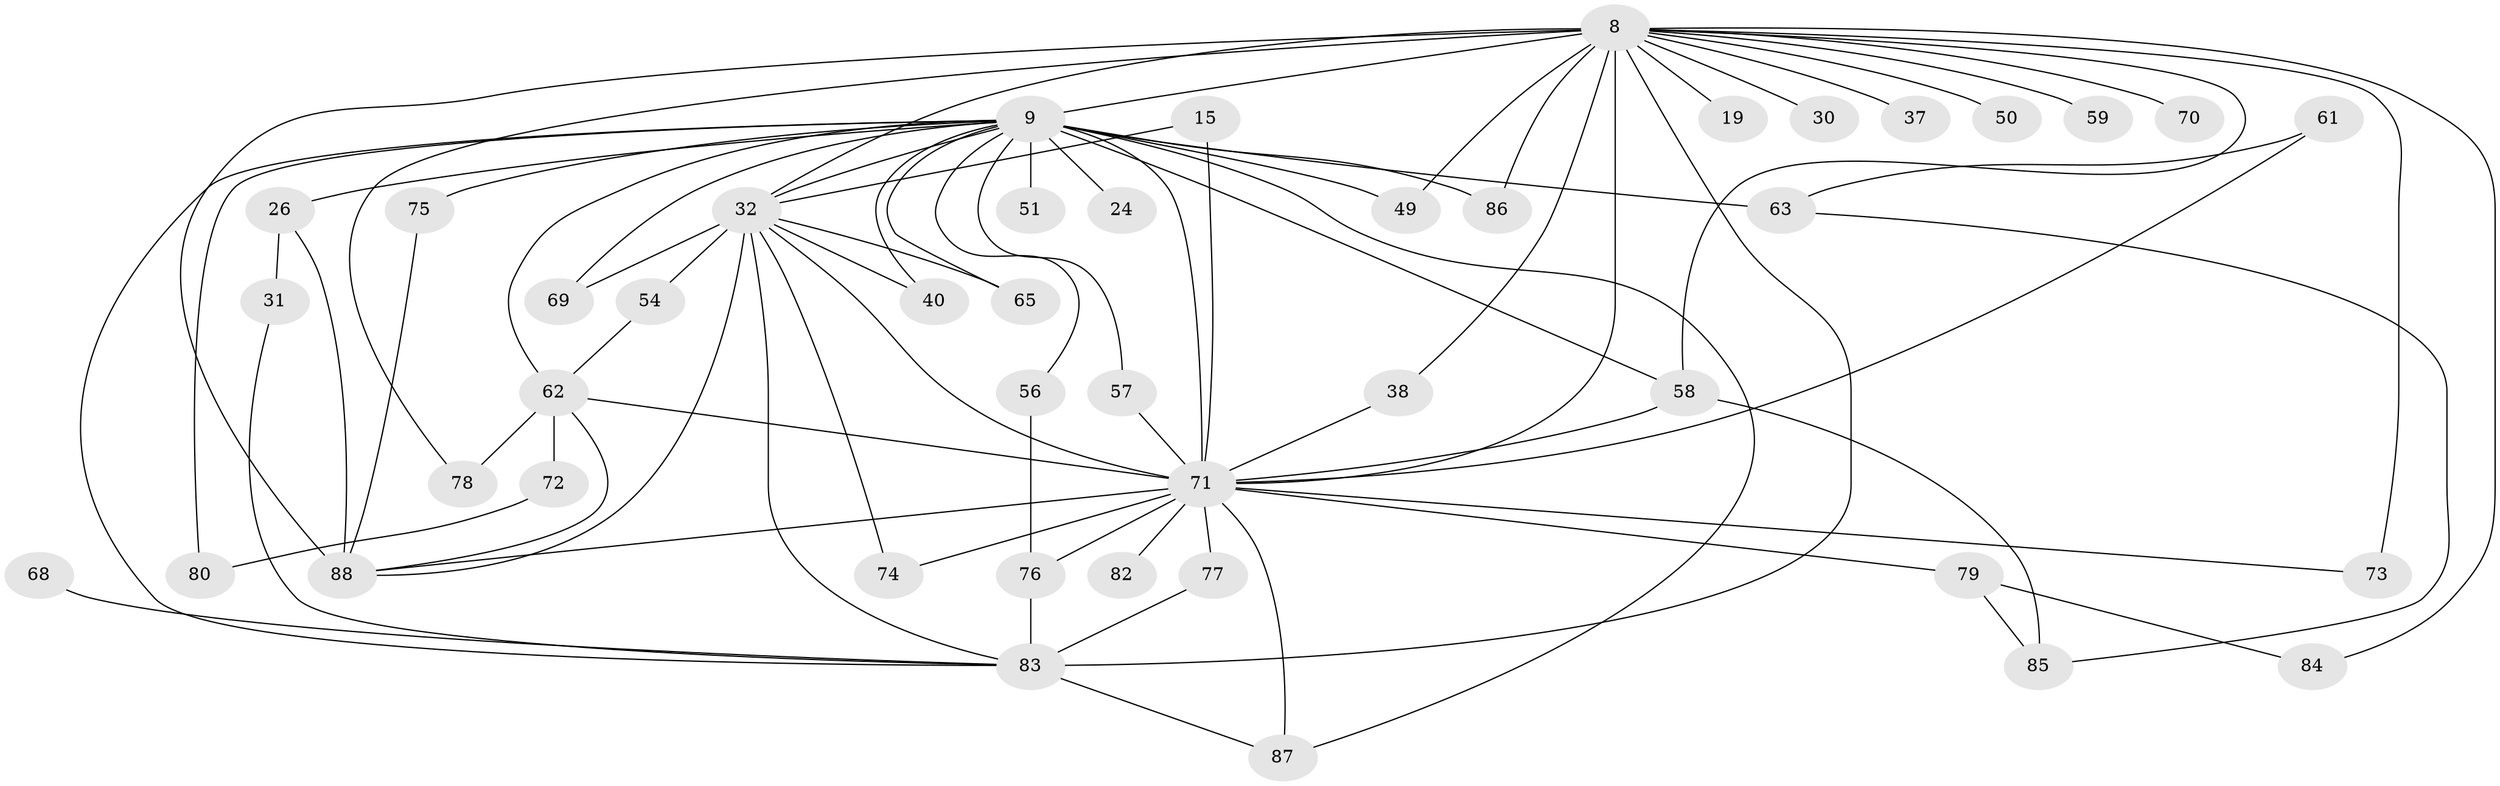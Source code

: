 // original degree distribution, {20: 0.022727272727272728, 14: 0.022727272727272728, 18: 0.011363636363636364, 15: 0.011363636363636364, 21: 0.011363636363636364, 24: 0.011363636363636364, 22: 0.022727272727272728, 4: 0.07954545454545454, 2: 0.5909090909090909, 3: 0.125, 6: 0.022727272727272728, 5: 0.045454545454545456, 8: 0.011363636363636364, 7: 0.011363636363636364}
// Generated by graph-tools (version 1.1) at 2025/44/03/09/25 04:44:05]
// undirected, 44 vertices, 79 edges
graph export_dot {
graph [start="1"]
  node [color=gray90,style=filled];
  8 [super="+7+5"];
  9 [super="+4"];
  15;
  19;
  24;
  26;
  30;
  31 [super="+27"];
  32 [super="+17+3+12"];
  37;
  38;
  40;
  49;
  50;
  51 [super="+21"];
  54;
  56;
  57;
  58 [super="+36"];
  59;
  61;
  62 [super="+44+55"];
  63 [super="+52"];
  65;
  68;
  69;
  70;
  71 [super="+45+10+34"];
  72;
  73 [super="+35"];
  74;
  75 [super="+64"];
  76 [super="+33"];
  77;
  78;
  79 [super="+39"];
  80 [super="+48"];
  82;
  83 [super="+28+16+47"];
  84;
  85 [super="+60"];
  86;
  87 [super="+53"];
  88 [super="+66+81+67+22"];
  8 -- 9 [weight=9];
  8 -- 30 [weight=2];
  8 -- 37 [weight=2];
  8 -- 49;
  8 -- 50 [weight=2];
  8 -- 58 [weight=2];
  8 -- 59 [weight=2];
  8 -- 70 [weight=2];
  8 -- 78;
  8 -- 83 [weight=4];
  8 -- 19;
  8 -- 84;
  8 -- 86;
  8 -- 38;
  8 -- 73 [weight=2];
  8 -- 32 [weight=6];
  8 -- 71 [weight=8];
  8 -- 88 [weight=5];
  9 -- 49;
  9 -- 56;
  9 -- 63 [weight=3];
  9 -- 65;
  9 -- 71 [weight=7];
  9 -- 75 [weight=2];
  9 -- 80 [weight=4];
  9 -- 51 [weight=3];
  9 -- 69;
  9 -- 83 [weight=2];
  9 -- 86;
  9 -- 24 [weight=2];
  9 -- 26 [weight=2];
  9 -- 40;
  9 -- 57;
  9 -- 32 [weight=8];
  9 -- 62 [weight=3];
  9 -- 58;
  9 -- 87;
  15 -- 32;
  15 -- 71;
  26 -- 31 [weight=2];
  26 -- 88;
  31 -- 83;
  32 -- 65;
  32 -- 69;
  32 -- 40;
  32 -- 74;
  32 -- 54;
  32 -- 71 [weight=5];
  32 -- 88;
  32 -- 83;
  38 -- 71;
  54 -- 62;
  56 -- 76;
  57 -- 71;
  58 -- 85;
  58 -- 71 [weight=2];
  61 -- 63;
  61 -- 71;
  62 -- 72;
  62 -- 71 [weight=2];
  62 -- 78;
  62 -- 88;
  63 -- 85;
  68 -- 83;
  71 -- 73;
  71 -- 74;
  71 -- 77;
  71 -- 79 [weight=3];
  71 -- 82;
  71 -- 88;
  71 -- 76 [weight=2];
  71 -- 87 [weight=2];
  72 -- 80;
  75 -- 88;
  76 -- 83 [weight=2];
  77 -- 83;
  79 -- 84;
  79 -- 85;
  83 -- 87;
}
